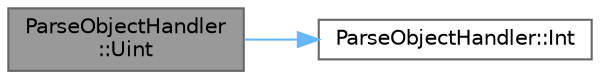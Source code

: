 digraph "ParseObjectHandler::Uint"
{
 // LATEX_PDF_SIZE
  bgcolor="transparent";
  edge [fontname=Helvetica,fontsize=10,labelfontname=Helvetica,labelfontsize=10];
  node [fontname=Helvetica,fontsize=10,shape=box,height=0.2,width=0.4];
  rankdir="LR";
  Node1 [id="Node000001",label="ParseObjectHandler\l::Uint",height=0.2,width=0.4,color="gray40", fillcolor="grey60", style="filled", fontcolor="black",tooltip=" "];
  Node1 -> Node2 [id="edge1_Node000001_Node000002",color="steelblue1",style="solid",tooltip=" "];
  Node2 [id="Node000002",label="ParseObjectHandler::Int",height=0.2,width=0.4,color="grey40", fillcolor="white", style="filled",URL="$struct_parse_object_handler.html#a22a89331f240cdc2fb78deac9d3ac59d",tooltip=" "];
}
